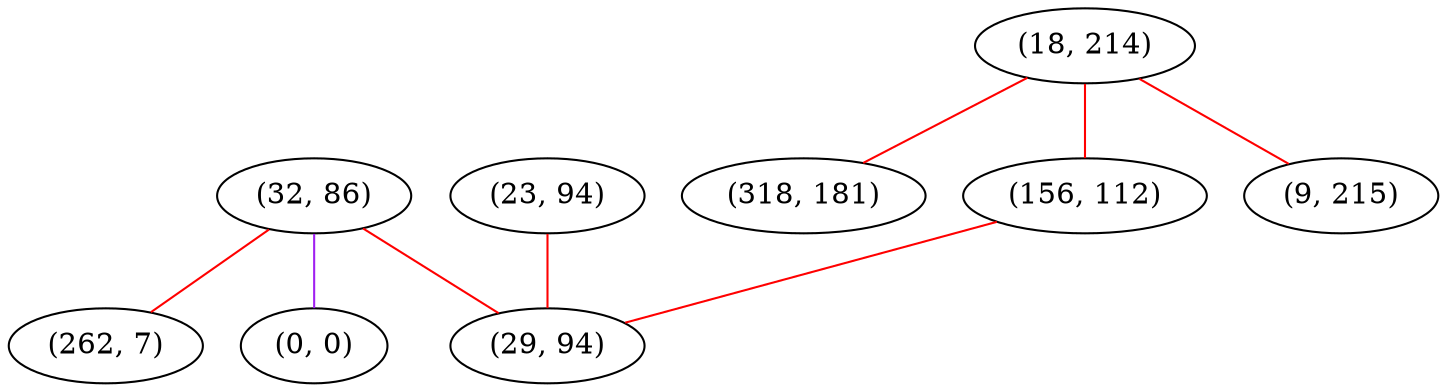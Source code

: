 graph "" {
"(32, 86)";
"(23, 94)";
"(18, 214)";
"(262, 7)";
"(318, 181)";
"(156, 112)";
"(29, 94)";
"(9, 215)";
"(0, 0)";
"(32, 86)" -- "(29, 94)"  [color=red, key=0, weight=1];
"(32, 86)" -- "(0, 0)"  [color=purple, key=0, weight=4];
"(32, 86)" -- "(262, 7)"  [color=red, key=0, weight=1];
"(23, 94)" -- "(29, 94)"  [color=red, key=0, weight=1];
"(18, 214)" -- "(156, 112)"  [color=red, key=0, weight=1];
"(18, 214)" -- "(318, 181)"  [color=red, key=0, weight=1];
"(18, 214)" -- "(9, 215)"  [color=red, key=0, weight=1];
"(156, 112)" -- "(29, 94)"  [color=red, key=0, weight=1];
}

